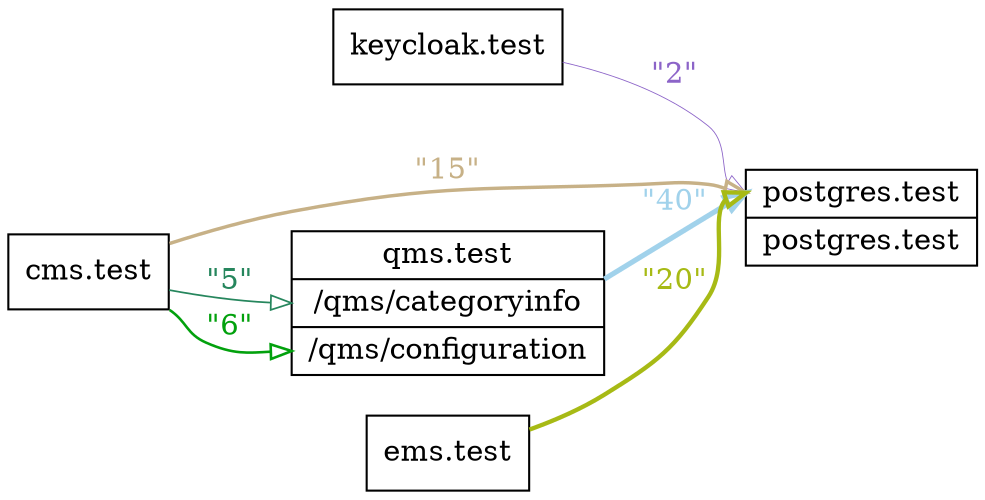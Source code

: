 digraph endpoints_istio {
rankdir = LR;
node [shape=record];
keycloak_test:postgres_test:e  -> postgres_test:postgres_test [label = <<font color="#8c64c8">"2"</font>> arrowhead="empty" color="#8c64c8" penwidth=0.4166666666666667];

keycloak_test[
shape="record"
label="<keycloak_test> keycloak.test"
]
cms_test:_qms_categoryinfo:e  -> qms_test:_qms_categoryinfo [label = <<font color="#26865d">"5"</font>> arrowhead="empty" color="#26865d" penwidth=0.8333333333333334];

cms_test[
shape="record"
label="<cms_test> cms.test"
]
cms_test:_qms_configuration:e  -> qms_test:_qms_configuration [label = <<font color="#02a10d">"6"</font>> arrowhead="empty" color="#02a10d" penwidth=1.25];
cms_test:postgres_test:e  -> postgres_test:postgres_test [label = <<font color="#c7b187">"15"</font>> arrowhead="empty" color="#c7b187" penwidth=1.6666666666666667];
ems_test:postgres_test:e  -> postgres_test:postgres_test [label = <<font color="#a7ba15">"20"</font>> arrowhead="empty" color="#a7ba15" penwidth=2.0833333333333335];

ems_test[
shape="record"
label="<ems_test> ems.test"
]
qms_test:postgres_test:e  -> postgres_test:postgres_test [label = <<font color="#a1d2eb">"40"</font>> arrowhead="empty" color="#a1d2eb" penwidth=2.5];

qms_test[
shape="record"
label="<qms_test> qms.test"
]

postgres_test[
shape="record"
label="<postgres_test> postgres.test|<postgres_test> postgres.test"
]

qms_test[
shape="record"
label="<qms_test> qms.test|<_qms_categoryinfo> /qms/categoryinfo|<_qms_configuration> /qms/configuration"
]
}

